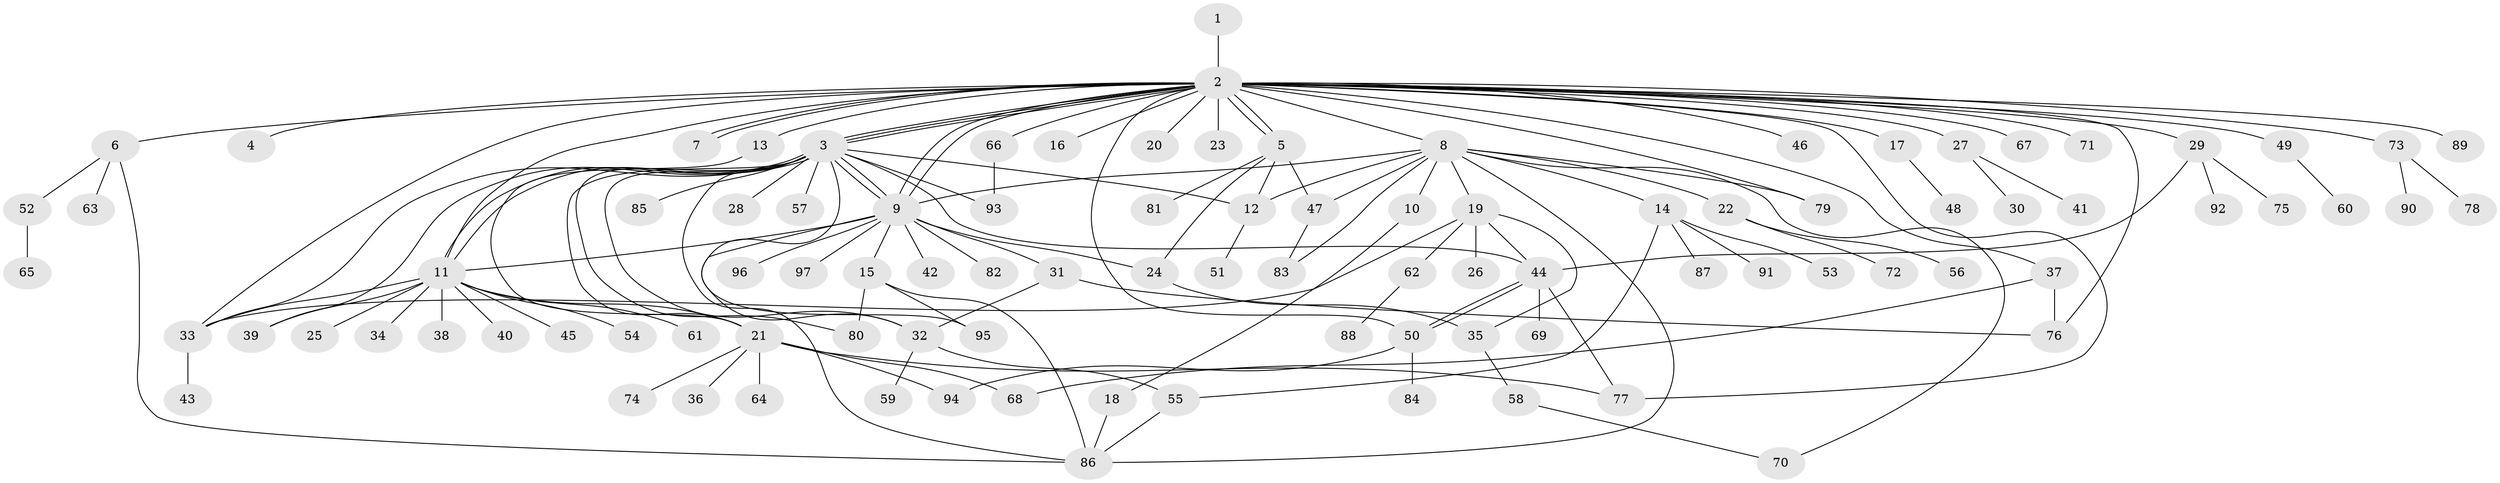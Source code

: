 // Generated by graph-tools (version 1.1) at 2025/35/03/09/25 02:35:38]
// undirected, 97 vertices, 142 edges
graph export_dot {
graph [start="1"]
  node [color=gray90,style=filled];
  1;
  2;
  3;
  4;
  5;
  6;
  7;
  8;
  9;
  10;
  11;
  12;
  13;
  14;
  15;
  16;
  17;
  18;
  19;
  20;
  21;
  22;
  23;
  24;
  25;
  26;
  27;
  28;
  29;
  30;
  31;
  32;
  33;
  34;
  35;
  36;
  37;
  38;
  39;
  40;
  41;
  42;
  43;
  44;
  45;
  46;
  47;
  48;
  49;
  50;
  51;
  52;
  53;
  54;
  55;
  56;
  57;
  58;
  59;
  60;
  61;
  62;
  63;
  64;
  65;
  66;
  67;
  68;
  69;
  70;
  71;
  72;
  73;
  74;
  75;
  76;
  77;
  78;
  79;
  80;
  81;
  82;
  83;
  84;
  85;
  86;
  87;
  88;
  89;
  90;
  91;
  92;
  93;
  94;
  95;
  96;
  97;
  1 -- 2;
  2 -- 3;
  2 -- 3;
  2 -- 3;
  2 -- 4;
  2 -- 5;
  2 -- 5;
  2 -- 6;
  2 -- 7;
  2 -- 7;
  2 -- 8;
  2 -- 9;
  2 -- 9;
  2 -- 11;
  2 -- 13;
  2 -- 16;
  2 -- 17;
  2 -- 20;
  2 -- 23;
  2 -- 27;
  2 -- 29;
  2 -- 33;
  2 -- 37;
  2 -- 46;
  2 -- 49;
  2 -- 50;
  2 -- 66;
  2 -- 67;
  2 -- 71;
  2 -- 73;
  2 -- 76;
  2 -- 77;
  2 -- 79;
  2 -- 89;
  3 -- 9;
  3 -- 9;
  3 -- 11;
  3 -- 11;
  3 -- 12;
  3 -- 21;
  3 -- 28;
  3 -- 32;
  3 -- 33;
  3 -- 39;
  3 -- 44;
  3 -- 57;
  3 -- 80;
  3 -- 85;
  3 -- 86;
  3 -- 93;
  3 -- 95;
  5 -- 12;
  5 -- 24;
  5 -- 47;
  5 -- 81;
  6 -- 52;
  6 -- 63;
  6 -- 86;
  8 -- 9;
  8 -- 10;
  8 -- 12;
  8 -- 14;
  8 -- 19;
  8 -- 22;
  8 -- 47;
  8 -- 70;
  8 -- 79;
  8 -- 83;
  8 -- 86;
  9 -- 11;
  9 -- 15;
  9 -- 24;
  9 -- 31;
  9 -- 32;
  9 -- 42;
  9 -- 82;
  9 -- 96;
  9 -- 97;
  10 -- 18;
  11 -- 21;
  11 -- 25;
  11 -- 33;
  11 -- 34;
  11 -- 38;
  11 -- 39;
  11 -- 40;
  11 -- 45;
  11 -- 54;
  11 -- 61;
  12 -- 51;
  13 -- 21;
  14 -- 53;
  14 -- 55;
  14 -- 87;
  14 -- 91;
  15 -- 80;
  15 -- 86;
  15 -- 95;
  17 -- 48;
  18 -- 86;
  19 -- 26;
  19 -- 33;
  19 -- 35;
  19 -- 44;
  19 -- 62;
  21 -- 36;
  21 -- 64;
  21 -- 68;
  21 -- 74;
  21 -- 77;
  21 -- 94;
  22 -- 56;
  22 -- 72;
  24 -- 35;
  27 -- 30;
  27 -- 41;
  29 -- 44;
  29 -- 75;
  29 -- 92;
  31 -- 32;
  31 -- 76;
  32 -- 55;
  32 -- 59;
  33 -- 43;
  35 -- 58;
  37 -- 68;
  37 -- 76;
  44 -- 50;
  44 -- 50;
  44 -- 69;
  44 -- 77;
  47 -- 83;
  49 -- 60;
  50 -- 84;
  50 -- 94;
  52 -- 65;
  55 -- 86;
  58 -- 70;
  62 -- 88;
  66 -- 93;
  73 -- 78;
  73 -- 90;
}
